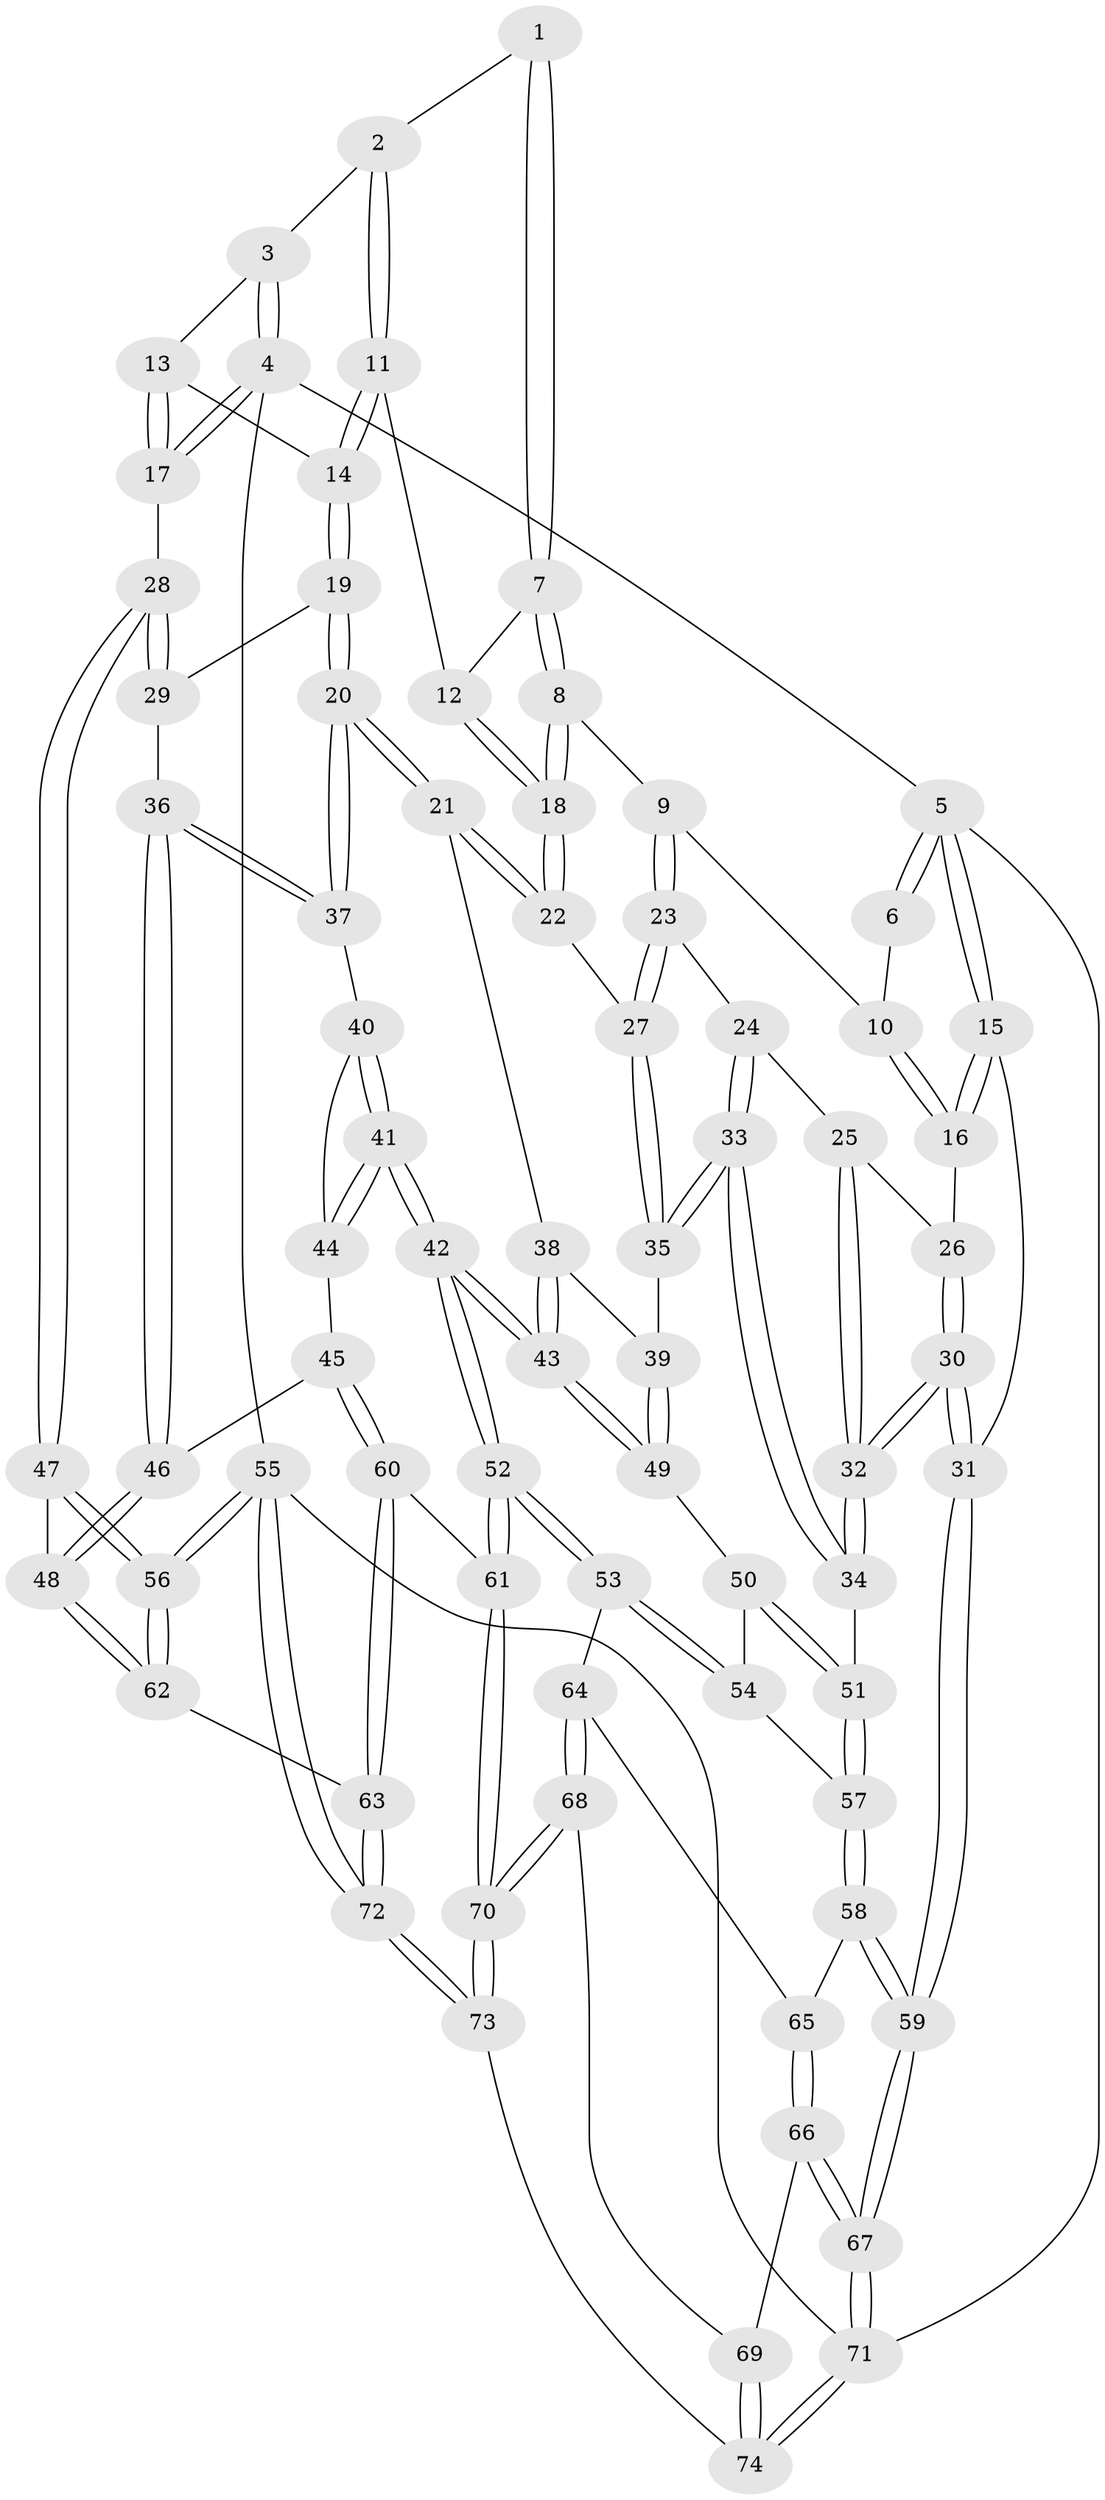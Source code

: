 // coarse degree distribution, {4: 0.5, 5: 0.21428571428571427, 8: 0.023809523809523808, 3: 0.16666666666666666, 6: 0.09523809523809523}
// Generated by graph-tools (version 1.1) at 2025/52/02/27/25 19:52:39]
// undirected, 74 vertices, 182 edges
graph export_dot {
graph [start="1"]
  node [color=gray90,style=filled];
  1 [pos="+0.3979098832653045+0"];
  2 [pos="+0.5303943420703214+0"];
  3 [pos="+0.5771237468929691+0"];
  4 [pos="+1+0"];
  5 [pos="+0+0"];
  6 [pos="+0.20163902285940374+0"];
  7 [pos="+0.35296389999287237+0.15534200267896384"];
  8 [pos="+0.319687614711882+0.22029017238740678"];
  9 [pos="+0.3154334034367822+0.2235915726634495"];
  10 [pos="+0.17092567750270474+0.11093598337913467"];
  11 [pos="+0.5544997926236532+0.09505320657142095"];
  12 [pos="+0.5208072932435927+0.17659076527883838"];
  13 [pos="+0.8072907040056158+0.16873051287595897"];
  14 [pos="+0.729515014547603+0.2167939301938439"];
  15 [pos="+0+0.21673164477523982"];
  16 [pos="+0.07339181976062187+0.24493044235939176"];
  17 [pos="+1+0.11501481051251813"];
  18 [pos="+0.5109432534337358+0.2164025300797655"];
  19 [pos="+0.7058873883172654+0.3102274148036163"];
  20 [pos="+0.5893657475042564+0.38235012578497607"];
  21 [pos="+0.5794451805122249+0.3798451446671979"];
  22 [pos="+0.5232109777191051+0.32941180691638144"];
  23 [pos="+0.3106087645147354+0.264064256966344"];
  24 [pos="+0.16127940113443218+0.3300428791646202"];
  25 [pos="+0.14735554183549504+0.32028143018050514"];
  26 [pos="+0.0969363242865586+0.27868278048916034"];
  27 [pos="+0.3748502387291407+0.35782231944661413"];
  28 [pos="+1+0.3480778100939084"];
  29 [pos="+0.7984016687992694+0.3627122565267799"];
  30 [pos="+0+0.5679950362022207"];
  31 [pos="+0+0.6306678814095469"];
  32 [pos="+0+0.563941308405861"];
  33 [pos="+0.21490352616883895+0.46876267187946624"];
  34 [pos="+0.19261809917434122+0.521850005811389"];
  35 [pos="+0.3412736246848022+0.42036670153415917"];
  36 [pos="+0.7645865355216853+0.4832622084212279"];
  37 [pos="+0.6136673984726231+0.42333874168454527"];
  38 [pos="+0.5202758123852528+0.452572458639429"];
  39 [pos="+0.40554557552603593+0.5026556863991923"];
  40 [pos="+0.6165334802137683+0.4489691981021289"];
  41 [pos="+0.5627034771449909+0.645986258276149"];
  42 [pos="+0.5326528666532326+0.673397839976662"];
  43 [pos="+0.500620863740557+0.6234916621590102"];
  44 [pos="+0.7034423338712602+0.5932776461530542"];
  45 [pos="+0.7492062776607296+0.5996968830047146"];
  46 [pos="+0.8236590720309482+0.5846973173649919"];
  47 [pos="+1+0.5052442354992447"];
  48 [pos="+0.8416428772199461+0.5905785947125712"];
  49 [pos="+0.4053808339266463+0.5528612004141364"];
  50 [pos="+0.36998130707295057+0.5719229179847568"];
  51 [pos="+0.22928440605484826+0.5743029535309406"];
  52 [pos="+0.5215127554138907+0.7492481449606917"];
  53 [pos="+0.4542950030449316+0.7594057361982244"];
  54 [pos="+0.3650272685569039+0.6473292389316563"];
  55 [pos="+1+1"];
  56 [pos="+1+0.871174223102491"];
  57 [pos="+0.24179415648657815+0.652301860026842"];
  58 [pos="+0.24162485037869105+0.6544371951214789"];
  59 [pos="+0+0.8963227940403824"];
  60 [pos="+0.6582113011882871+0.7856483376460611"];
  61 [pos="+0.5429721233944118+0.7716018105266774"];
  62 [pos="+0.8223009214837255+0.7575418157562864"];
  63 [pos="+0.757779169602705+0.8288108656349382"];
  64 [pos="+0.41343440428149003+0.7764488747206019"];
  65 [pos="+0.2914195881204958+0.7821393004251649"];
  66 [pos="+0.2717924311126008+0.8037718339859214"];
  67 [pos="+0+1"];
  68 [pos="+0.38684718262739015+0.9305761293776261"];
  69 [pos="+0.3203977050973969+0.9304157659574886"];
  70 [pos="+0.5422593249308577+1"];
  71 [pos="+0+1"];
  72 [pos="+0.8834642925557354+1"];
  73 [pos="+0.5521411688819964+1"];
  74 [pos="+0.08261912169411875+1"];
  1 -- 2;
  1 -- 7;
  1 -- 7;
  2 -- 3;
  2 -- 11;
  2 -- 11;
  3 -- 4;
  3 -- 4;
  3 -- 13;
  4 -- 5;
  4 -- 17;
  4 -- 17;
  4 -- 55;
  5 -- 6;
  5 -- 6;
  5 -- 15;
  5 -- 15;
  5 -- 71;
  6 -- 10;
  7 -- 8;
  7 -- 8;
  7 -- 12;
  8 -- 9;
  8 -- 18;
  8 -- 18;
  9 -- 10;
  9 -- 23;
  9 -- 23;
  10 -- 16;
  10 -- 16;
  11 -- 12;
  11 -- 14;
  11 -- 14;
  12 -- 18;
  12 -- 18;
  13 -- 14;
  13 -- 17;
  13 -- 17;
  14 -- 19;
  14 -- 19;
  15 -- 16;
  15 -- 16;
  15 -- 31;
  16 -- 26;
  17 -- 28;
  18 -- 22;
  18 -- 22;
  19 -- 20;
  19 -- 20;
  19 -- 29;
  20 -- 21;
  20 -- 21;
  20 -- 37;
  20 -- 37;
  21 -- 22;
  21 -- 22;
  21 -- 38;
  22 -- 27;
  23 -- 24;
  23 -- 27;
  23 -- 27;
  24 -- 25;
  24 -- 33;
  24 -- 33;
  25 -- 26;
  25 -- 32;
  25 -- 32;
  26 -- 30;
  26 -- 30;
  27 -- 35;
  27 -- 35;
  28 -- 29;
  28 -- 29;
  28 -- 47;
  28 -- 47;
  29 -- 36;
  30 -- 31;
  30 -- 31;
  30 -- 32;
  30 -- 32;
  31 -- 59;
  31 -- 59;
  32 -- 34;
  32 -- 34;
  33 -- 34;
  33 -- 34;
  33 -- 35;
  33 -- 35;
  34 -- 51;
  35 -- 39;
  36 -- 37;
  36 -- 37;
  36 -- 46;
  36 -- 46;
  37 -- 40;
  38 -- 39;
  38 -- 43;
  38 -- 43;
  39 -- 49;
  39 -- 49;
  40 -- 41;
  40 -- 41;
  40 -- 44;
  41 -- 42;
  41 -- 42;
  41 -- 44;
  41 -- 44;
  42 -- 43;
  42 -- 43;
  42 -- 52;
  42 -- 52;
  43 -- 49;
  43 -- 49;
  44 -- 45;
  45 -- 46;
  45 -- 60;
  45 -- 60;
  46 -- 48;
  46 -- 48;
  47 -- 48;
  47 -- 56;
  47 -- 56;
  48 -- 62;
  48 -- 62;
  49 -- 50;
  50 -- 51;
  50 -- 51;
  50 -- 54;
  51 -- 57;
  51 -- 57;
  52 -- 53;
  52 -- 53;
  52 -- 61;
  52 -- 61;
  53 -- 54;
  53 -- 54;
  53 -- 64;
  54 -- 57;
  55 -- 56;
  55 -- 56;
  55 -- 72;
  55 -- 72;
  55 -- 71;
  56 -- 62;
  56 -- 62;
  57 -- 58;
  57 -- 58;
  58 -- 59;
  58 -- 59;
  58 -- 65;
  59 -- 67;
  59 -- 67;
  60 -- 61;
  60 -- 63;
  60 -- 63;
  61 -- 70;
  61 -- 70;
  62 -- 63;
  63 -- 72;
  63 -- 72;
  64 -- 65;
  64 -- 68;
  64 -- 68;
  65 -- 66;
  65 -- 66;
  66 -- 67;
  66 -- 67;
  66 -- 69;
  67 -- 71;
  67 -- 71;
  68 -- 69;
  68 -- 70;
  68 -- 70;
  69 -- 74;
  69 -- 74;
  70 -- 73;
  70 -- 73;
  71 -- 74;
  71 -- 74;
  72 -- 73;
  72 -- 73;
  73 -- 74;
}
